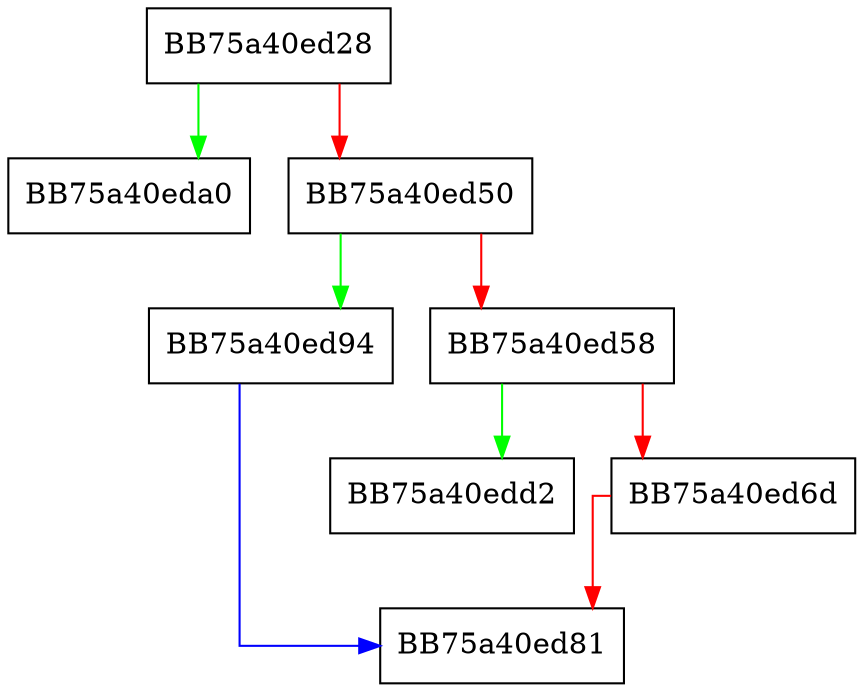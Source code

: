 digraph mplog_entrycontentex_t {
  node [shape="box"];
  graph [splines=ortho];
  BB75a40ed28 -> BB75a40eda0 [color="green"];
  BB75a40ed28 -> BB75a40ed50 [color="red"];
  BB75a40ed50 -> BB75a40ed94 [color="green"];
  BB75a40ed50 -> BB75a40ed58 [color="red"];
  BB75a40ed58 -> BB75a40edd2 [color="green"];
  BB75a40ed58 -> BB75a40ed6d [color="red"];
  BB75a40ed6d -> BB75a40ed81 [color="red"];
  BB75a40ed94 -> BB75a40ed81 [color="blue"];
}